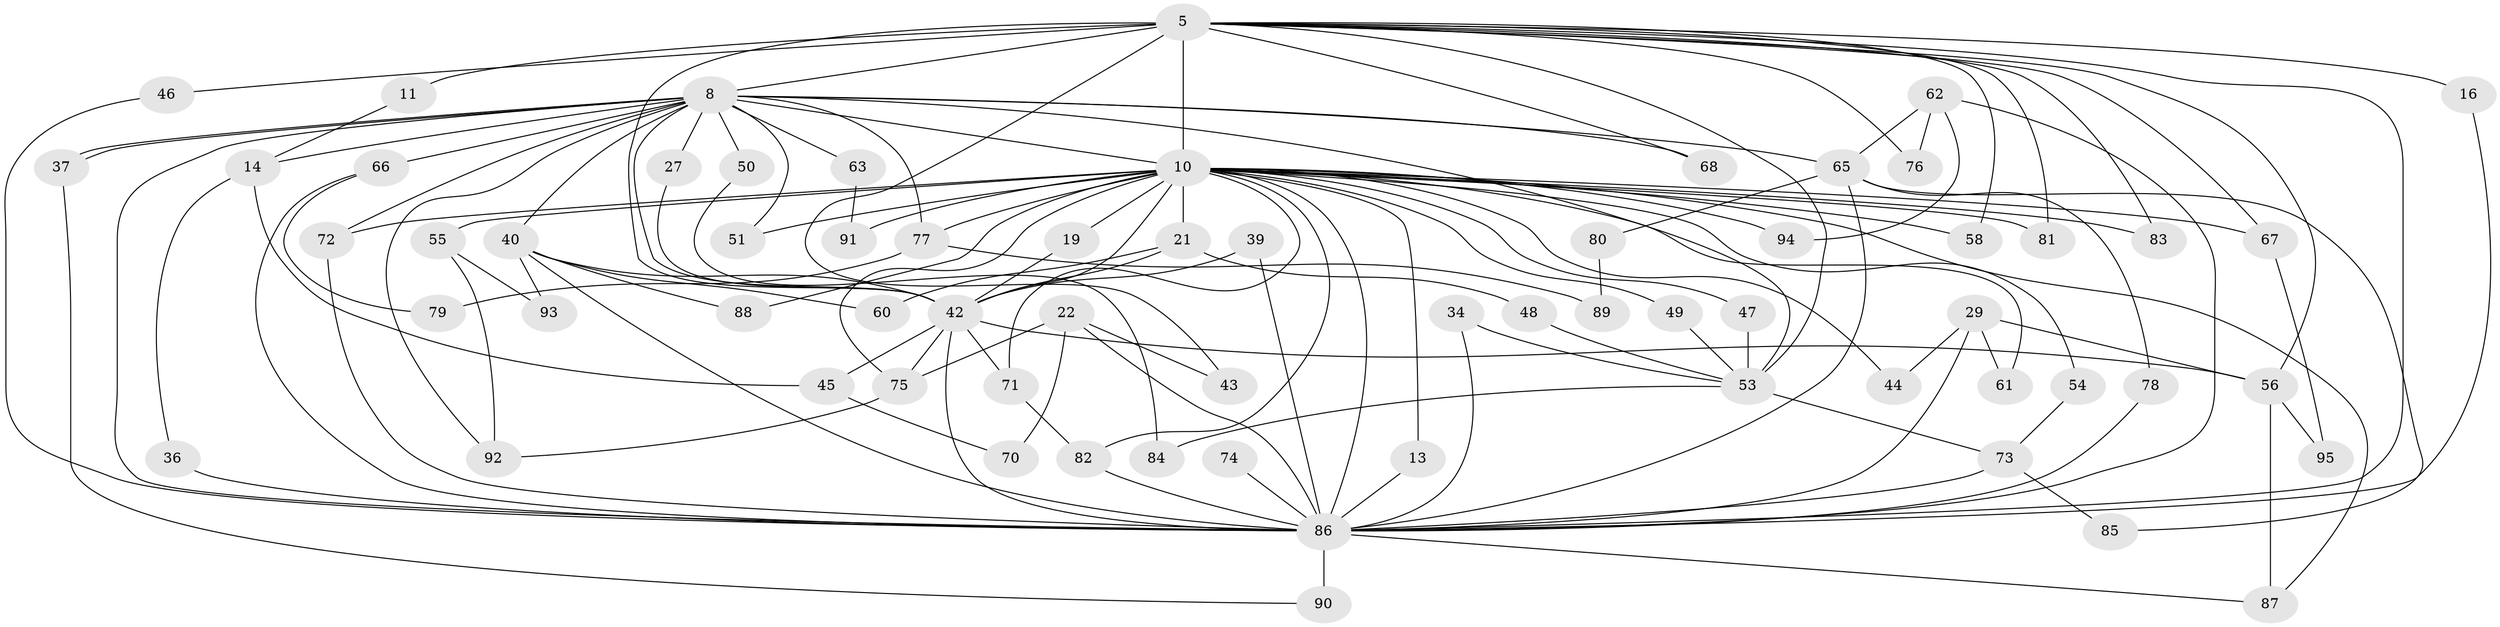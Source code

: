 // original degree distribution, {21: 0.010526315789473684, 20: 0.021052631578947368, 13: 0.010526315789473684, 16: 0.021052631578947368, 17: 0.010526315789473684, 22: 0.021052631578947368, 27: 0.010526315789473684, 3: 0.18947368421052632, 2: 0.5157894736842106, 4: 0.11578947368421053, 5: 0.05263157894736842, 8: 0.010526315789473684, 7: 0.010526315789473684}
// Generated by graph-tools (version 1.1) at 2025/47/03/04/25 21:47:01]
// undirected, 66 vertices, 131 edges
graph export_dot {
graph [start="1"]
  node [color=gray90,style=filled];
  5 [super="+4"];
  8 [super="+2"];
  10 [super="+9"];
  11;
  13;
  14;
  16;
  19;
  21;
  22;
  27;
  29;
  34;
  36;
  37;
  39;
  40 [super="+31+15"];
  42 [super="+28+6"];
  43;
  44;
  45 [super="+30"];
  46;
  47;
  48;
  49;
  50;
  51 [super="+35"];
  53 [super="+23"];
  54;
  55 [super="+24"];
  56 [super="+32"];
  58;
  60;
  61;
  62;
  63;
  65 [super="+64"];
  66 [super="+26"];
  67;
  68;
  70;
  71 [super="+57"];
  72 [super="+12+59"];
  73 [super="+25"];
  74;
  75 [super="+18"];
  76;
  77 [super="+41"];
  78;
  79;
  80;
  81;
  82 [super="+17"];
  83;
  84;
  85;
  86 [super="+20+7"];
  87 [super="+38"];
  88;
  89;
  90 [super="+69"];
  91;
  92 [super="+52"];
  93;
  94;
  95;
  5 -- 8 [weight=4];
  5 -- 10 [weight=4];
  5 -- 11 [weight=2];
  5 -- 16;
  5 -- 46;
  5 -- 67;
  5 -- 68;
  5 -- 76;
  5 -- 81;
  5 -- 83;
  5 -- 42 [weight=5];
  5 -- 43;
  5 -- 53 [weight=2];
  5 -- 58;
  5 -- 86 [weight=4];
  5 -- 56;
  8 -- 10 [weight=4];
  8 -- 27;
  8 -- 37;
  8 -- 37;
  8 -- 50 [weight=2];
  8 -- 63 [weight=2];
  8 -- 68;
  8 -- 92;
  8 -- 65 [weight=3];
  8 -- 66 [weight=2];
  8 -- 14;
  8 -- 86 [weight=5];
  8 -- 40 [weight=2];
  8 -- 51;
  8 -- 77;
  8 -- 53;
  8 -- 72;
  8 -- 42 [weight=4];
  10 -- 19;
  10 -- 44;
  10 -- 47;
  10 -- 49;
  10 -- 51 [weight=2];
  10 -- 55 [weight=2];
  10 -- 61;
  10 -- 67;
  10 -- 75 [weight=2];
  10 -- 77 [weight=2];
  10 -- 81;
  10 -- 82 [weight=2];
  10 -- 71;
  10 -- 13;
  10 -- 83;
  10 -- 21;
  10 -- 88;
  10 -- 91;
  10 -- 94;
  10 -- 54;
  10 -- 58;
  10 -- 72 [weight=2];
  10 -- 86 [weight=5];
  10 -- 42 [weight=4];
  10 -- 87;
  11 -- 14;
  13 -- 86;
  14 -- 36;
  14 -- 45;
  16 -- 86;
  19 -- 42;
  21 -- 48;
  21 -- 60;
  21 -- 42;
  22 -- 43;
  22 -- 70;
  22 -- 75;
  22 -- 86;
  27 -- 42;
  29 -- 44;
  29 -- 56;
  29 -- 61;
  29 -- 86 [weight=2];
  34 -- 53;
  34 -- 86;
  36 -- 86;
  37 -- 90;
  39 -- 86;
  39 -- 42;
  40 -- 93;
  40 -- 88;
  40 -- 86;
  40 -- 42;
  40 -- 60;
  42 -- 86 [weight=5];
  42 -- 75;
  42 -- 45 [weight=2];
  42 -- 56;
  42 -- 71;
  45 -- 70;
  46 -- 86;
  47 -- 53;
  48 -- 53;
  49 -- 53;
  50 -- 84;
  53 -- 84;
  53 -- 73;
  54 -- 73;
  55 -- 93;
  55 -- 92;
  56 -- 87;
  56 -- 95;
  62 -- 76;
  62 -- 94;
  62 -- 65;
  62 -- 86;
  63 -- 91;
  65 -- 80 [weight=2];
  65 -- 85;
  65 -- 78;
  65 -- 86;
  66 -- 79;
  66 -- 86;
  67 -- 95;
  71 -- 82;
  72 -- 86;
  73 -- 85;
  73 -- 86 [weight=2];
  74 -- 86 [weight=2];
  75 -- 92;
  77 -- 89;
  77 -- 79;
  78 -- 86;
  80 -- 89;
  82 -- 86;
  86 -- 90 [weight=2];
  86 -- 87;
}
